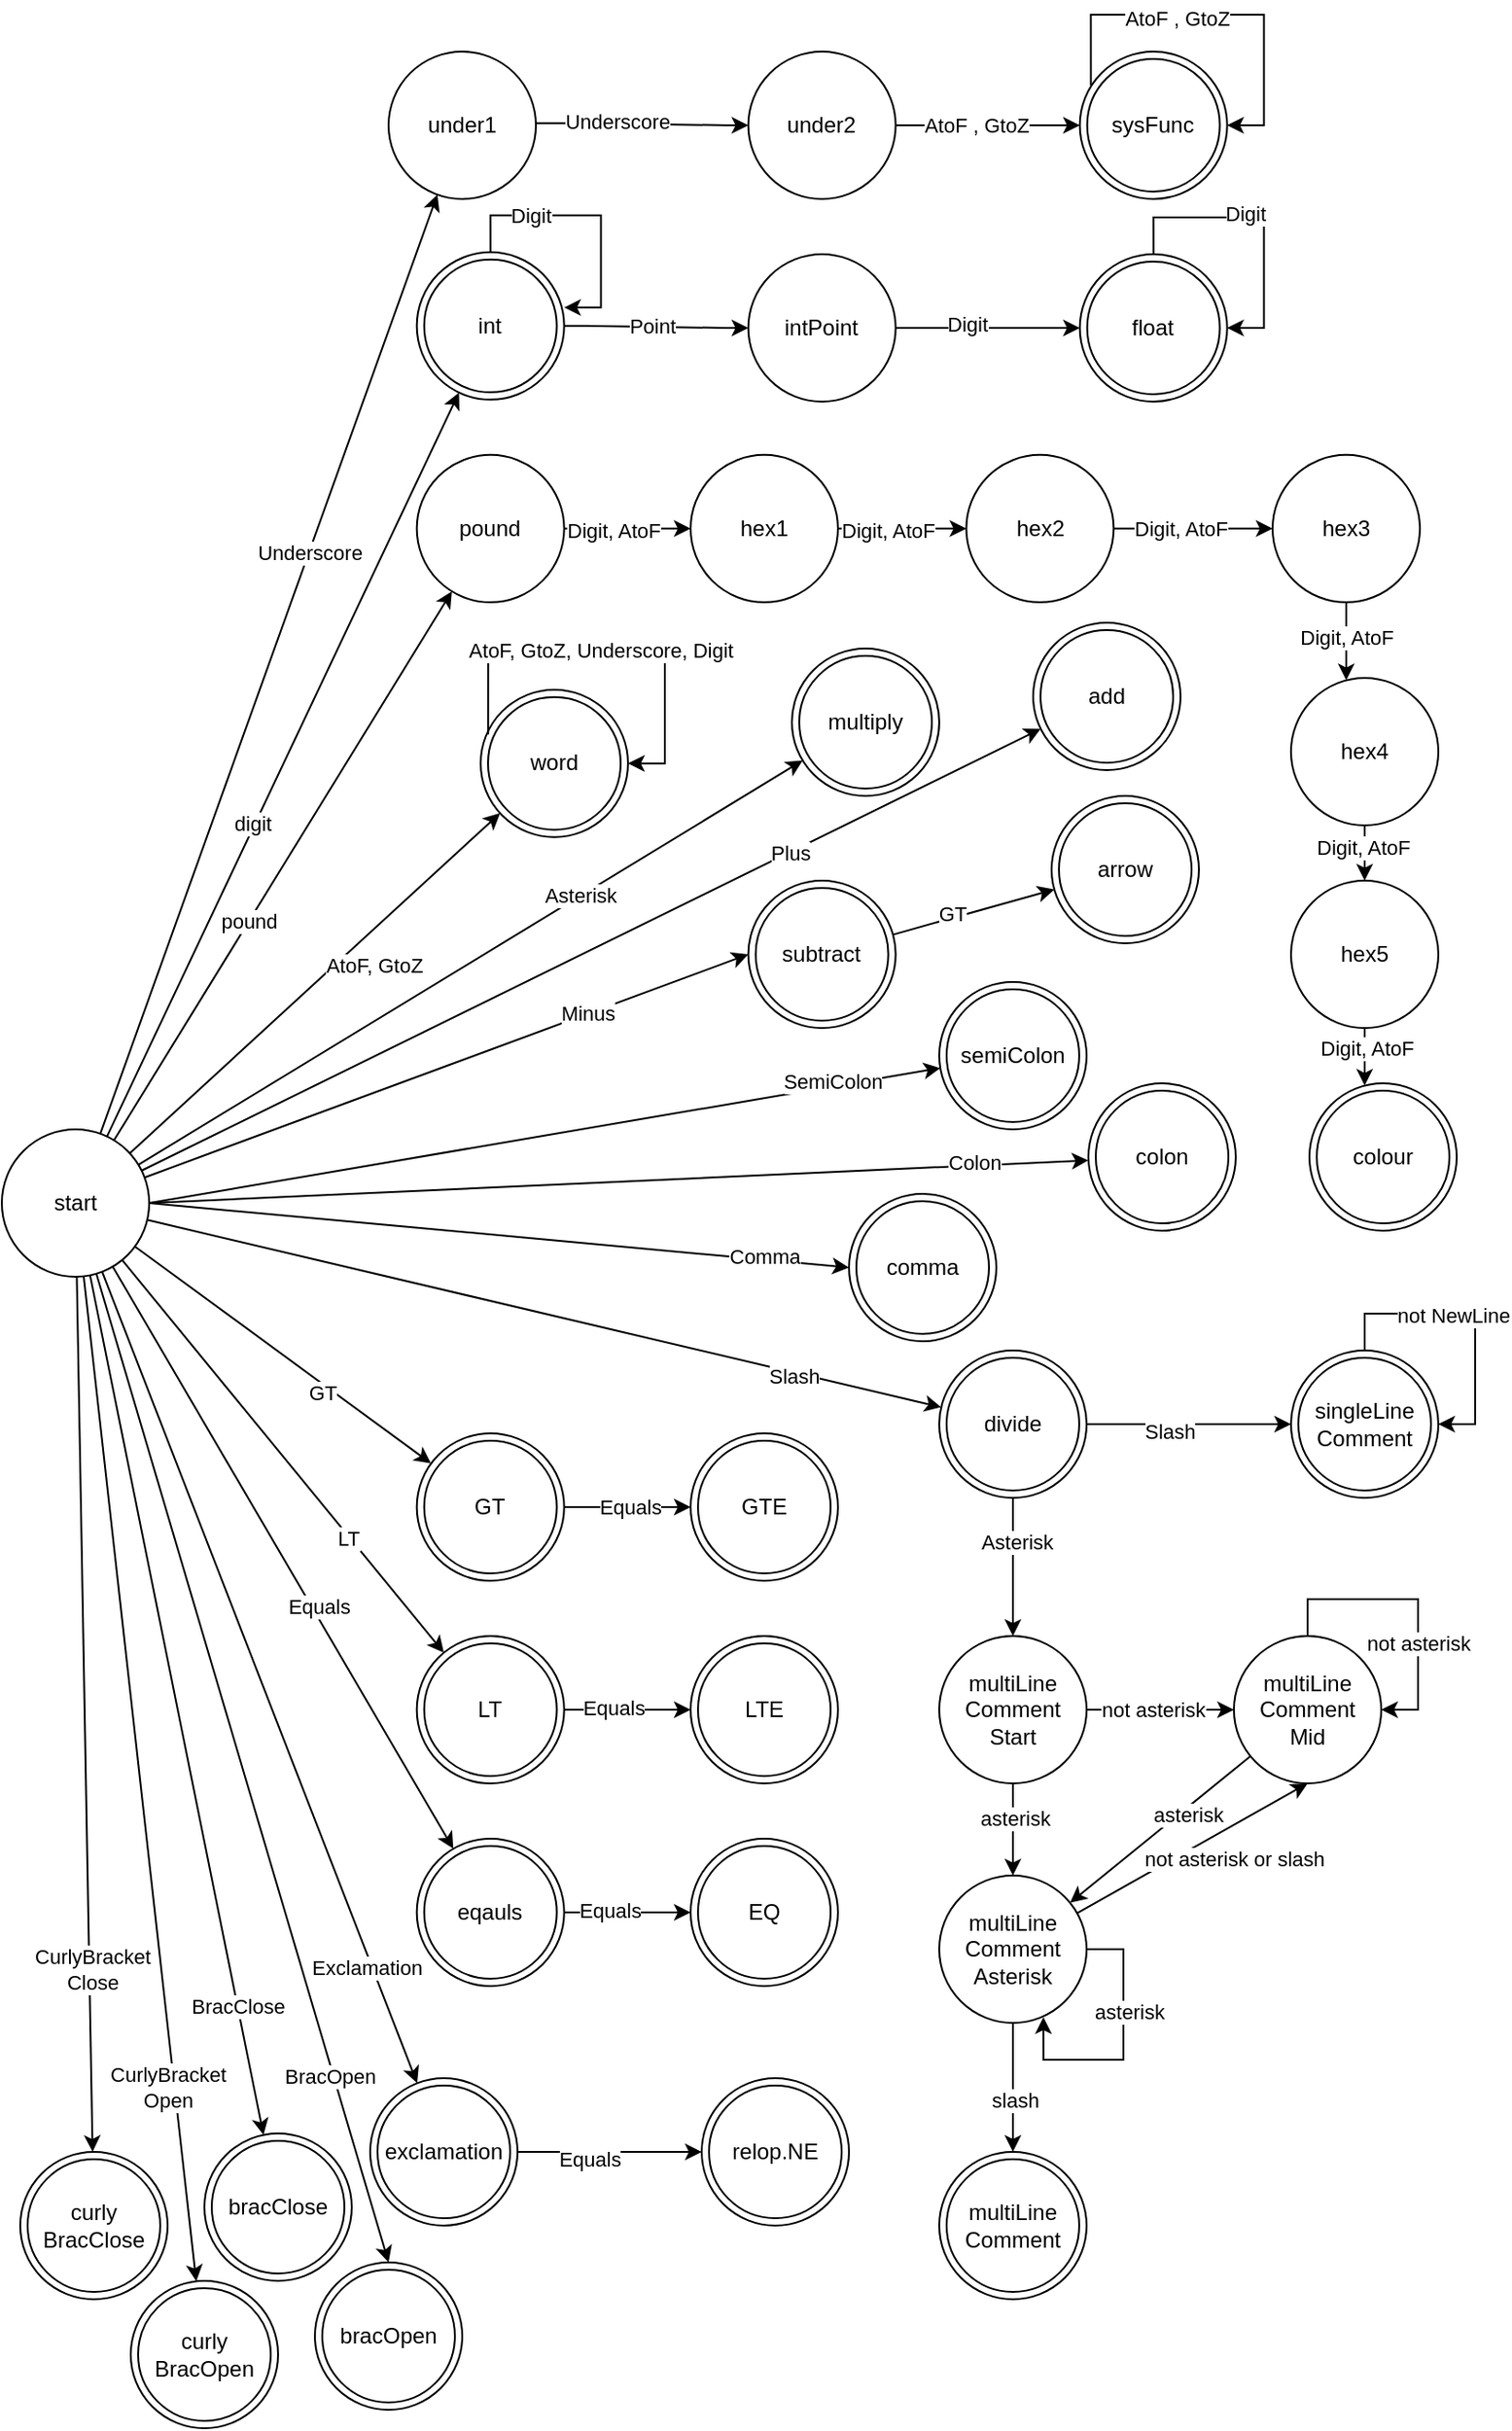 <mxfile version="20.3.0" type="device"><diagram name="Page-1" id="9dnfms68kQYcWv1hn0Jb"><mxGraphModel dx="444" dy="1372" grid="1" gridSize="10" guides="1" tooltips="1" connect="1" arrows="1" fold="1" page="1" pageScale="1" pageWidth="827" pageHeight="1169" math="0" shadow="0"><root><mxCell id="0"/><mxCell id="1" parent="0"/><mxCell id="jhRFJCUqM1kgl0zMGDGb-3" value="" style="rounded=0;orthogonalLoop=1;jettySize=auto;html=1;orthogonal=1;" parent="1" source="jhRFJCUqM1kgl0zMGDGb-1" target="jhRFJCUqM1kgl0zMGDGb-2" edge="1"><mxGeometry relative="1" as="geometry"/></mxCell><mxCell id="jhRFJCUqM1kgl0zMGDGb-5" value="Underscore" style="edgeLabel;html=1;align=center;verticalAlign=middle;resizable=0;points=[];" parent="jhRFJCUqM1kgl0zMGDGb-3" vertex="1" connectable="0"><mxGeometry x="0.239" relative="1" as="geometry"><mxPoint as="offset"/></mxGeometry></mxCell><mxCell id="jhRFJCUqM1kgl0zMGDGb-15" value="" style="rounded=0;orthogonalLoop=1;jettySize=auto;html=1;orthogonal=1;" parent="1" source="jhRFJCUqM1kgl0zMGDGb-1" target="jhRFJCUqM1kgl0zMGDGb-14" edge="1"><mxGeometry relative="1" as="geometry"/></mxCell><mxCell id="jhRFJCUqM1kgl0zMGDGb-32" value="digit" style="edgeLabel;html=1;align=center;verticalAlign=middle;resizable=0;points=[];" parent="jhRFJCUqM1kgl0zMGDGb-15" vertex="1" connectable="0"><mxGeometry x="-0.16" y="2" relative="1" as="geometry"><mxPoint as="offset"/></mxGeometry></mxCell><mxCell id="jhRFJCUqM1kgl0zMGDGb-33" style="rounded=0;orthogonalLoop=1;jettySize=auto;html=1;orthogonal=1;" parent="1" source="jhRFJCUqM1kgl0zMGDGb-1" target="jhRFJCUqM1kgl0zMGDGb-34" edge="1"><mxGeometry relative="1" as="geometry"><mxPoint x="320" y="360" as="targetPoint"/></mxGeometry></mxCell><mxCell id="jhRFJCUqM1kgl0zMGDGb-35" value="pound" style="edgeLabel;html=1;align=center;verticalAlign=middle;resizable=0;points=[];" parent="jhRFJCUqM1kgl0zMGDGb-33" vertex="1" connectable="0"><mxGeometry x="-0.203" relative="1" as="geometry"><mxPoint as="offset"/></mxGeometry></mxCell><mxCell id="jhRFJCUqM1kgl0zMGDGb-60" value="" style="rounded=0;orthogonalLoop=1;jettySize=auto;html=1;orthogonal=1;" parent="1" source="jhRFJCUqM1kgl0zMGDGb-1" target="jhRFJCUqM1kgl0zMGDGb-59" edge="1"><mxGeometry relative="1" as="geometry"/></mxCell><mxCell id="jhRFJCUqM1kgl0zMGDGb-61" value="AtoF, GtoZ" style="edgeLabel;html=1;align=center;verticalAlign=middle;resizable=0;points=[];" parent="jhRFJCUqM1kgl0zMGDGb-60" vertex="1" connectable="0"><mxGeometry x="0.304" y="-1" relative="1" as="geometry"><mxPoint y="17" as="offset"/></mxGeometry></mxCell><mxCell id="jhRFJCUqM1kgl0zMGDGb-65" value="" style="rounded=0;orthogonalLoop=1;jettySize=auto;html=1;orthogonal=1;" parent="1" source="jhRFJCUqM1kgl0zMGDGb-1" target="jhRFJCUqM1kgl0zMGDGb-64" edge="1"><mxGeometry relative="1" as="geometry"/></mxCell><mxCell id="jhRFJCUqM1kgl0zMGDGb-66" value="Asterisk" style="edgeLabel;html=1;align=center;verticalAlign=middle;resizable=0;points=[];" parent="jhRFJCUqM1kgl0zMGDGb-65" vertex="1" connectable="0"><mxGeometry x="0.331" relative="1" as="geometry"><mxPoint as="offset"/></mxGeometry></mxCell><mxCell id="jhRFJCUqM1kgl0zMGDGb-68" value="" style="rounded=0;orthogonalLoop=1;jettySize=auto;html=1;orthogonal=1;" parent="1" source="jhRFJCUqM1kgl0zMGDGb-1" target="jhRFJCUqM1kgl0zMGDGb-67" edge="1"><mxGeometry relative="1" as="geometry"/></mxCell><mxCell id="BJl75GOi1fHnVBFip9qr-5" value="Slash" style="edgeLabel;html=1;align=center;verticalAlign=middle;resizable=0;points=[];" parent="jhRFJCUqM1kgl0zMGDGb-68" vertex="1" connectable="0"><mxGeometry x="0.627" y="-2" relative="1" as="geometry"><mxPoint as="offset"/></mxGeometry></mxCell><mxCell id="jhRFJCUqM1kgl0zMGDGb-71" value="" style="rounded=0;orthogonalLoop=1;jettySize=auto;html=1;orthogonal=1;" parent="1" source="jhRFJCUqM1kgl0zMGDGb-1" target="jhRFJCUqM1kgl0zMGDGb-70" edge="1"><mxGeometry relative="1" as="geometry"/></mxCell><mxCell id="jhRFJCUqM1kgl0zMGDGb-74" value="Plus" style="edgeLabel;html=1;align=center;verticalAlign=middle;resizable=0;points=[];" parent="jhRFJCUqM1kgl0zMGDGb-71" vertex="1" connectable="0"><mxGeometry x="0.439" relative="1" as="geometry"><mxPoint as="offset"/></mxGeometry></mxCell><mxCell id="jhRFJCUqM1kgl0zMGDGb-73" value="" style="rounded=0;orthogonalLoop=1;jettySize=auto;html=1;orthogonal=1;entryX=0;entryY=0.5;entryDx=0;entryDy=0;" parent="1" source="jhRFJCUqM1kgl0zMGDGb-1" target="jhRFJCUqM1kgl0zMGDGb-72" edge="1"><mxGeometry relative="1" as="geometry"><mxPoint x="156" y="435" as="sourcePoint"/></mxGeometry></mxCell><mxCell id="jhRFJCUqM1kgl0zMGDGb-75" value="Minus" style="edgeLabel;html=1;align=center;verticalAlign=middle;resizable=0;points=[];" parent="jhRFJCUqM1kgl0zMGDGb-73" vertex="1" connectable="0"><mxGeometry x="0.467" relative="1" as="geometry"><mxPoint as="offset"/></mxGeometry></mxCell><mxCell id="jhRFJCUqM1kgl0zMGDGb-77" value="" style="rounded=0;orthogonalLoop=1;jettySize=auto;html=1;" parent="1" source="jhRFJCUqM1kgl0zMGDGb-1" target="jhRFJCUqM1kgl0zMGDGb-76" edge="1"><mxGeometry relative="1" as="geometry"/></mxCell><mxCell id="jhRFJCUqM1kgl0zMGDGb-78" value="GT" style="edgeLabel;html=1;align=center;verticalAlign=middle;resizable=0;points=[];" parent="jhRFJCUqM1kgl0zMGDGb-77" vertex="1" connectable="0"><mxGeometry x="0.298" y="-5" relative="1" as="geometry"><mxPoint y="-1" as="offset"/></mxGeometry></mxCell><mxCell id="jhRFJCUqM1kgl0zMGDGb-80" value="" style="rounded=0;orthogonalLoop=1;jettySize=auto;html=1;" parent="1" source="jhRFJCUqM1kgl0zMGDGb-1" target="jhRFJCUqM1kgl0zMGDGb-79" edge="1"><mxGeometry relative="1" as="geometry"/></mxCell><mxCell id="jhRFJCUqM1kgl0zMGDGb-81" value="LT" style="edgeLabel;html=1;align=center;verticalAlign=middle;resizable=0;points=[];" parent="jhRFJCUqM1kgl0zMGDGb-80" vertex="1" connectable="0"><mxGeometry x="0.414" y="-2" relative="1" as="geometry"><mxPoint y="-1" as="offset"/></mxGeometry></mxCell><mxCell id="jhRFJCUqM1kgl0zMGDGb-83" style="rounded=0;orthogonalLoop=1;jettySize=auto;html=1;" parent="1" source="jhRFJCUqM1kgl0zMGDGb-1" target="jhRFJCUqM1kgl0zMGDGb-82" edge="1"><mxGeometry relative="1" as="geometry"/></mxCell><mxCell id="jhRFJCUqM1kgl0zMGDGb-85" value="Equals" style="edgeLabel;html=1;align=center;verticalAlign=middle;resizable=0;points=[];" parent="jhRFJCUqM1kgl0zMGDGb-83" vertex="1" connectable="0"><mxGeometry x="0.176" y="3" relative="1" as="geometry"><mxPoint as="offset"/></mxGeometry></mxCell><mxCell id="jhRFJCUqM1kgl0zMGDGb-90" style="rounded=0;orthogonalLoop=1;jettySize=auto;html=1;" parent="1" source="jhRFJCUqM1kgl0zMGDGb-1" target="jhRFJCUqM1kgl0zMGDGb-89" edge="1"><mxGeometry relative="1" as="geometry"><mxPoint x="20" y="600" as="sourcePoint"/></mxGeometry></mxCell><mxCell id="jhRFJCUqM1kgl0zMGDGb-92" value="&lt;div&gt;Exclamation&lt;/div&gt;" style="edgeLabel;html=1;align=center;verticalAlign=middle;resizable=0;points=[];" parent="jhRFJCUqM1kgl0zMGDGb-90" vertex="1" connectable="0"><mxGeometry x="0.71" y="-3" relative="1" as="geometry"><mxPoint as="offset"/></mxGeometry></mxCell><mxCell id="ET18edDYnYJJUbgho2yR-3" style="rounded=0;orthogonalLoop=1;jettySize=auto;html=1;entryX=0.5;entryY=0;entryDx=0;entryDy=0;" parent="1" source="jhRFJCUqM1kgl0zMGDGb-1" target="ET18edDYnYJJUbgho2yR-1" edge="1"><mxGeometry relative="1" as="geometry"/></mxCell><mxCell id="ET18edDYnYJJUbgho2yR-5" value="BracOpen" style="edgeLabel;html=1;align=center;verticalAlign=middle;resizable=0;points=[];" parent="ET18edDYnYJJUbgho2yR-3" vertex="1" connectable="0"><mxGeometry x="-0.269" y="-3" relative="1" as="geometry"><mxPoint x="71" y="238" as="offset"/></mxGeometry></mxCell><mxCell id="ET18edDYnYJJUbgho2yR-6" style="rounded=0;orthogonalLoop=1;jettySize=auto;html=1;" parent="1" source="jhRFJCUqM1kgl0zMGDGb-1" target="ET18edDYnYJJUbgho2yR-2" edge="1"><mxGeometry relative="1" as="geometry"/></mxCell><mxCell id="ET18edDYnYJJUbgho2yR-7" value="BracClose" style="edgeLabel;html=1;align=center;verticalAlign=middle;resizable=0;points=[];" parent="ET18edDYnYJJUbgho2yR-6" vertex="1" connectable="0"><mxGeometry x="0.7" relative="1" as="geometry"><mxPoint as="offset"/></mxGeometry></mxCell><mxCell id="ET18edDYnYJJUbgho2yR-10" style="rounded=0;orthogonalLoop=1;jettySize=auto;html=1;" parent="1" source="jhRFJCUqM1kgl0zMGDGb-1" target="ET18edDYnYJJUbgho2yR-8" edge="1"><mxGeometry relative="1" as="geometry"/></mxCell><mxCell id="ET18edDYnYJJUbgho2yR-12" value="CurlyBracket&lt;br&gt;Open" style="edgeLabel;html=1;align=center;verticalAlign=middle;resizable=0;points=[];" parent="ET18edDYnYJJUbgho2yR-10" vertex="1" connectable="0"><mxGeometry x="0.611" y="-4" relative="1" as="geometry"><mxPoint as="offset"/></mxGeometry></mxCell><mxCell id="ET18edDYnYJJUbgho2yR-11" style="rounded=0;orthogonalLoop=1;jettySize=auto;html=1;" parent="1" source="jhRFJCUqM1kgl0zMGDGb-1" target="ET18edDYnYJJUbgho2yR-9" edge="1"><mxGeometry relative="1" as="geometry"/></mxCell><mxCell id="ET18edDYnYJJUbgho2yR-13" value="CurlyBracket&lt;br&gt;Close" style="edgeLabel;html=1;align=center;verticalAlign=middle;resizable=0;points=[];" parent="ET18edDYnYJJUbgho2yR-11" vertex="1" connectable="0"><mxGeometry x="0.583" y="1" relative="1" as="geometry"><mxPoint as="offset"/></mxGeometry></mxCell><mxCell id="WMrkLgObyzyAZOzZOvZa-2" style="rounded=0;orthogonalLoop=1;jettySize=auto;html=1;exitX=1;exitY=0.5;exitDx=0;exitDy=0;" parent="1" source="jhRFJCUqM1kgl0zMGDGb-1" target="WMrkLgObyzyAZOzZOvZa-1" edge="1"><mxGeometry relative="1" as="geometry"/></mxCell><mxCell id="WMrkLgObyzyAZOzZOvZa-3" value="SemiColon" style="edgeLabel;html=1;align=center;verticalAlign=middle;resizable=0;points=[];" parent="WMrkLgObyzyAZOzZOvZa-2" vertex="1" connectable="0"><mxGeometry x="0.729" y="3" relative="1" as="geometry"><mxPoint as="offset"/></mxGeometry></mxCell><mxCell id="WMrkLgObyzyAZOzZOvZa-5" style="rounded=0;orthogonalLoop=1;jettySize=auto;html=1;exitX=1;exitY=0.5;exitDx=0;exitDy=0;" parent="1" source="jhRFJCUqM1kgl0zMGDGb-1" target="WMrkLgObyzyAZOzZOvZa-4" edge="1"><mxGeometry relative="1" as="geometry"/></mxCell><mxCell id="WMrkLgObyzyAZOzZOvZa-6" value="Colon" style="edgeLabel;html=1;align=center;verticalAlign=middle;resizable=0;points=[];" parent="WMrkLgObyzyAZOzZOvZa-5" vertex="1" connectable="0"><mxGeometry x="0.754" y="2" relative="1" as="geometry"><mxPoint as="offset"/></mxGeometry></mxCell><mxCell id="WMrkLgObyzyAZOzZOvZa-8" style="rounded=0;orthogonalLoop=1;jettySize=auto;html=1;exitX=1;exitY=0.5;exitDx=0;exitDy=0;entryX=0;entryY=0.5;entryDx=0;entryDy=0;" parent="1" source="jhRFJCUqM1kgl0zMGDGb-1" target="WMrkLgObyzyAZOzZOvZa-7" edge="1"><mxGeometry relative="1" as="geometry"/></mxCell><mxCell id="WMrkLgObyzyAZOzZOvZa-9" value="Comma" style="edgeLabel;html=1;align=center;verticalAlign=middle;resizable=0;points=[];" parent="WMrkLgObyzyAZOzZOvZa-8" vertex="1" connectable="0"><mxGeometry x="0.753" y="2" relative="1" as="geometry"><mxPoint as="offset"/></mxGeometry></mxCell><mxCell id="jhRFJCUqM1kgl0zMGDGb-1" value="start" style="ellipse;whiteSpace=wrap;html=1;aspect=fixed;" parent="1" vertex="1"><mxGeometry y="385" width="80" height="80" as="geometry"/></mxCell><mxCell id="jhRFJCUqM1kgl0zMGDGb-7" value="" style="edgeStyle=orthogonalEdgeStyle;rounded=0;orthogonalLoop=1;jettySize=auto;html=1;noEdgeStyle=1;orthogonal=1;" parent="1" source="jhRFJCUqM1kgl0zMGDGb-2" target="jhRFJCUqM1kgl0zMGDGb-6" edge="1"><mxGeometry relative="1" as="geometry"><Array as="points"><mxPoint x="317.33" y="-161.08"/><mxPoint x="393.33" y="-160.006"/></Array></mxGeometry></mxCell><mxCell id="jhRFJCUqM1kgl0zMGDGb-8" value="Underscore" style="edgeLabel;html=1;align=center;verticalAlign=middle;resizable=0;points=[];" parent="jhRFJCUqM1kgl0zMGDGb-7" vertex="1" connectable="0"><mxGeometry x="-0.244" y="1" relative="1" as="geometry"><mxPoint as="offset"/></mxGeometry></mxCell><mxCell id="jhRFJCUqM1kgl0zMGDGb-2" value="under1" style="ellipse;whiteSpace=wrap;html=1;aspect=fixed;" parent="1" vertex="1"><mxGeometry x="210" y="-200.01" width="80" height="80" as="geometry"/></mxCell><mxCell id="jhRFJCUqM1kgl0zMGDGb-10" value="" style="rounded=0;orthogonalLoop=1;jettySize=auto;html=1;noEdgeStyle=1;orthogonal=1;" parent="1" source="jhRFJCUqM1kgl0zMGDGb-6" target="jhRFJCUqM1kgl0zMGDGb-9" edge="1"><mxGeometry relative="1" as="geometry"><Array as="points"><mxPoint x="497.33" y="-160.006"/><mxPoint x="573.33" y="-160.006"/></Array></mxGeometry></mxCell><mxCell id="jhRFJCUqM1kgl0zMGDGb-11" value="AtoF , GtoZ" style="edgeLabel;html=1;align=center;verticalAlign=middle;resizable=0;points=[];" parent="jhRFJCUqM1kgl0zMGDGb-10" vertex="1" connectable="0"><mxGeometry x="-0.14" relative="1" as="geometry"><mxPoint as="offset"/></mxGeometry></mxCell><mxCell id="jhRFJCUqM1kgl0zMGDGb-6" value="under2" style="ellipse;whiteSpace=wrap;html=1;aspect=fixed;" parent="1" vertex="1"><mxGeometry x="405.33" y="-200.006" width="80" height="80" as="geometry"/></mxCell><mxCell id="jhRFJCUqM1kgl0zMGDGb-9" value="sysFunc" style="ellipse;whiteSpace=wrap;html=1;aspect=fixed;shape=doubleEllipse;" parent="1" vertex="1"><mxGeometry x="585.33" y="-200.006" width="80" height="80" as="geometry"/></mxCell><mxCell id="jhRFJCUqM1kgl0zMGDGb-12" style="edgeStyle=orthogonalEdgeStyle;rounded=0;orthogonalLoop=1;jettySize=auto;html=1;exitX=0.075;exitY=0.23;exitDx=0;exitDy=0;entryX=1;entryY=0.5;entryDx=0;entryDy=0;exitPerimeter=0;" parent="1" source="jhRFJCUqM1kgl0zMGDGb-9" target="jhRFJCUqM1kgl0zMGDGb-9" edge="1"><mxGeometry relative="1" as="geometry"/></mxCell><mxCell id="jhRFJCUqM1kgl0zMGDGb-31" value="AtoF , GtoZ" style="edgeLabel;html=1;align=center;verticalAlign=middle;resizable=0;points=[];" parent="jhRFJCUqM1kgl0zMGDGb-12" vertex="1" connectable="0"><mxGeometry x="0.056" y="-2" relative="1" as="geometry"><mxPoint x="-27" as="offset"/></mxGeometry></mxCell><mxCell id="jhRFJCUqM1kgl0zMGDGb-20" value="" style="edgeStyle=orthogonalEdgeStyle;rounded=0;orthogonalLoop=1;jettySize=auto;html=1;noEdgeStyle=1;orthogonal=1;" parent="1" source="jhRFJCUqM1kgl0zMGDGb-14" target="jhRFJCUqM1kgl0zMGDGb-19" edge="1"><mxGeometry relative="1" as="geometry"><Array as="points"><mxPoint x="317.33" y="-51.08"/><mxPoint x="393.33" y="-50.006"/></Array></mxGeometry></mxCell><mxCell id="jhRFJCUqM1kgl0zMGDGb-21" value="Point" style="edgeLabel;html=1;align=center;verticalAlign=middle;resizable=0;points=[];" parent="jhRFJCUqM1kgl0zMGDGb-20" vertex="1" connectable="0"><mxGeometry x="-0.325" y="-2" relative="1" as="geometry"><mxPoint x="13" y="-2" as="offset"/></mxGeometry></mxCell><mxCell id="jhRFJCUqM1kgl0zMGDGb-14" value="int" style="ellipse;whiteSpace=wrap;html=1;aspect=fixed;shape=doubleEllipse;" parent="1" vertex="1"><mxGeometry x="225.33" y="-91.08" width="80" height="80" as="geometry"/></mxCell><mxCell id="jhRFJCUqM1kgl0zMGDGb-17" style="edgeStyle=orthogonalEdgeStyle;rounded=0;orthogonalLoop=1;jettySize=auto;html=1;entryX=1;entryY=0.375;entryDx=0;entryDy=0;entryPerimeter=0;" parent="1" source="jhRFJCUqM1kgl0zMGDGb-14" target="jhRFJCUqM1kgl0zMGDGb-14" edge="1"><mxGeometry relative="1" as="geometry"/></mxCell><mxCell id="jhRFJCUqM1kgl0zMGDGb-18" value="Digit" style="edgeLabel;html=1;align=center;verticalAlign=middle;resizable=0;points=[];" parent="jhRFJCUqM1kgl0zMGDGb-17" vertex="1" connectable="0"><mxGeometry x="-0.448" relative="1" as="geometry"><mxPoint as="offset"/></mxGeometry></mxCell><mxCell id="jhRFJCUqM1kgl0zMGDGb-25" value="" style="edgeStyle=orthogonalEdgeStyle;rounded=0;orthogonalLoop=1;jettySize=auto;html=1;noEdgeStyle=1;orthogonal=1;" parent="1" source="jhRFJCUqM1kgl0zMGDGb-19" target="jhRFJCUqM1kgl0zMGDGb-24" edge="1"><mxGeometry relative="1" as="geometry"><Array as="points"><mxPoint x="497.33" y="-50.006"/><mxPoint x="573.33" y="-50.006"/></Array></mxGeometry></mxCell><mxCell id="jhRFJCUqM1kgl0zMGDGb-28" value="Digit" style="edgeLabel;html=1;align=center;verticalAlign=middle;resizable=0;points=[];" parent="jhRFJCUqM1kgl0zMGDGb-25" vertex="1" connectable="0"><mxGeometry x="-0.231" y="2" relative="1" as="geometry"><mxPoint as="offset"/></mxGeometry></mxCell><mxCell id="jhRFJCUqM1kgl0zMGDGb-19" value="intPoint" style="ellipse;whiteSpace=wrap;html=1;aspect=fixed;shape=ellipse;" parent="1" vertex="1"><mxGeometry x="405.33" y="-90.006" width="80" height="80" as="geometry"/></mxCell><mxCell id="jhRFJCUqM1kgl0zMGDGb-24" value="float" style="ellipse;whiteSpace=wrap;html=1;aspect=fixed;shape=doubleEllipse;" parent="1" vertex="1"><mxGeometry x="585.33" y="-90.006" width="80" height="80" as="geometry"/></mxCell><mxCell id="jhRFJCUqM1kgl0zMGDGb-29" style="edgeStyle=orthogonalEdgeStyle;rounded=0;orthogonalLoop=1;jettySize=auto;html=1;exitX=0.5;exitY=0;exitDx=0;exitDy=0;entryX=1;entryY=0.5;entryDx=0;entryDy=0;" parent="1" source="jhRFJCUqM1kgl0zMGDGb-24" target="jhRFJCUqM1kgl0zMGDGb-24" edge="1"><mxGeometry relative="1" as="geometry"/></mxCell><mxCell id="jhRFJCUqM1kgl0zMGDGb-30" value="Digit" style="edgeLabel;html=1;align=center;verticalAlign=middle;resizable=0;points=[];" parent="jhRFJCUqM1kgl0zMGDGb-29" vertex="1" connectable="0"><mxGeometry x="-0.139" y="2" relative="1" as="geometry"><mxPoint as="offset"/></mxGeometry></mxCell><mxCell id="jhRFJCUqM1kgl0zMGDGb-38" value="" style="rounded=0;orthogonalLoop=1;jettySize=auto;html=1;orthogonal=1;" parent="1" source="jhRFJCUqM1kgl0zMGDGb-34" target="jhRFJCUqM1kgl0zMGDGb-37" edge="1"><mxGeometry relative="1" as="geometry"/></mxCell><mxCell id="jhRFJCUqM1kgl0zMGDGb-39" value="Digit, AtoF" style="edgeLabel;html=1;align=center;verticalAlign=middle;resizable=0;points=[];" parent="jhRFJCUqM1kgl0zMGDGb-38" vertex="1" connectable="0"><mxGeometry x="-0.237" y="-1" relative="1" as="geometry"><mxPoint as="offset"/></mxGeometry></mxCell><mxCell id="jhRFJCUqM1kgl0zMGDGb-34" value="pound" style="ellipse;whiteSpace=wrap;html=1;aspect=fixed;" parent="1" vertex="1"><mxGeometry x="225.33" y="18.92" width="80" height="80" as="geometry"/></mxCell><mxCell id="jhRFJCUqM1kgl0zMGDGb-37" value="hex1" style="ellipse;whiteSpace=wrap;html=1;aspect=fixed;" parent="1" vertex="1"><mxGeometry x="374" y="18.922" width="80" height="80" as="geometry"/></mxCell><mxCell id="jhRFJCUqM1kgl0zMGDGb-42" value="" style="rounded=0;orthogonalLoop=1;jettySize=auto;html=1;orthogonal=1;" parent="1" source="jhRFJCUqM1kgl0zMGDGb-37" target="jhRFJCUqM1kgl0zMGDGb-44" edge="1"><mxGeometry relative="1" as="geometry"><mxPoint x="635.33" y="168.92" as="sourcePoint"/></mxGeometry></mxCell><mxCell id="jhRFJCUqM1kgl0zMGDGb-43" value="Digit, AtoF" style="edgeLabel;html=1;align=center;verticalAlign=middle;resizable=0;points=[];" parent="jhRFJCUqM1kgl0zMGDGb-42" vertex="1" connectable="0"><mxGeometry x="-0.237" y="-1" relative="1" as="geometry"><mxPoint as="offset"/></mxGeometry></mxCell><mxCell id="jhRFJCUqM1kgl0zMGDGb-46" value="" style="rounded=0;orthogonalLoop=1;jettySize=auto;html=1;orthogonal=1;" parent="1" source="jhRFJCUqM1kgl0zMGDGb-44" target="jhRFJCUqM1kgl0zMGDGb-45" edge="1"><mxGeometry relative="1" as="geometry"/></mxCell><mxCell id="jhRFJCUqM1kgl0zMGDGb-54" value="Digit, AtoF" style="edgeLabel;html=1;align=center;verticalAlign=middle;resizable=0;points=[];" parent="jhRFJCUqM1kgl0zMGDGb-46" vertex="1" connectable="0"><mxGeometry x="-0.149" relative="1" as="geometry"><mxPoint as="offset"/></mxGeometry></mxCell><mxCell id="jhRFJCUqM1kgl0zMGDGb-44" value="hex2" style="ellipse;whiteSpace=wrap;html=1;aspect=fixed;" parent="1" vertex="1"><mxGeometry x="523.7" y="18.919" width="80" height="80" as="geometry"/></mxCell><mxCell id="jhRFJCUqM1kgl0zMGDGb-48" value="" style="rounded=0;orthogonalLoop=1;jettySize=auto;html=1;orthogonal=1;" parent="1" source="jhRFJCUqM1kgl0zMGDGb-45" target="jhRFJCUqM1kgl0zMGDGb-47" edge="1"><mxGeometry relative="1" as="geometry"/></mxCell><mxCell id="jhRFJCUqM1kgl0zMGDGb-55" value="Digit, AtoF" style="edgeLabel;html=1;align=center;verticalAlign=middle;resizable=0;points=[];" parent="jhRFJCUqM1kgl0zMGDGb-48" vertex="1" connectable="0"><mxGeometry x="-0.129" relative="1" as="geometry"><mxPoint as="offset"/></mxGeometry></mxCell><mxCell id="jhRFJCUqM1kgl0zMGDGb-45" value="hex3" style="ellipse;whiteSpace=wrap;html=1;aspect=fixed;" parent="1" vertex="1"><mxGeometry x="690" y="18.925" width="80" height="80" as="geometry"/></mxCell><mxCell id="jhRFJCUqM1kgl0zMGDGb-50" value="" style="rounded=0;orthogonalLoop=1;jettySize=auto;html=1;orthogonal=1;" parent="1" source="jhRFJCUqM1kgl0zMGDGb-47" target="jhRFJCUqM1kgl0zMGDGb-49" edge="1"><mxGeometry relative="1" as="geometry"/></mxCell><mxCell id="jhRFJCUqM1kgl0zMGDGb-56" value="Digit, AtoF" style="edgeLabel;html=1;align=center;verticalAlign=middle;resizable=0;points=[];" parent="jhRFJCUqM1kgl0zMGDGb-50" vertex="1" connectable="0"><mxGeometry x="-0.232" y="-1" relative="1" as="geometry"><mxPoint as="offset"/></mxGeometry></mxCell><mxCell id="jhRFJCUqM1kgl0zMGDGb-47" value="hex4" style="ellipse;whiteSpace=wrap;html=1;aspect=fixed;" parent="1" vertex="1"><mxGeometry x="700" y="140.004" width="80" height="80" as="geometry"/></mxCell><mxCell id="jhRFJCUqM1kgl0zMGDGb-52" value="" style="rounded=0;orthogonalLoop=1;jettySize=auto;html=1;orthogonal=1;" parent="1" source="jhRFJCUqM1kgl0zMGDGb-49" target="jhRFJCUqM1kgl0zMGDGb-51" edge="1"><mxGeometry relative="1" as="geometry"/></mxCell><mxCell id="jhRFJCUqM1kgl0zMGDGb-57" value="Digit, AtoF" style="edgeLabel;html=1;align=center;verticalAlign=middle;resizable=0;points=[];" parent="jhRFJCUqM1kgl0zMGDGb-52" vertex="1" connectable="0"><mxGeometry x="-0.282" y="1" relative="1" as="geometry"><mxPoint as="offset"/></mxGeometry></mxCell><mxCell id="jhRFJCUqM1kgl0zMGDGb-49" value="hex5" style="ellipse;whiteSpace=wrap;html=1;aspect=fixed;" parent="1" vertex="1"><mxGeometry x="700" y="249.996" width="80" height="80" as="geometry"/></mxCell><mxCell id="jhRFJCUqM1kgl0zMGDGb-51" value="colour" style="ellipse;whiteSpace=wrap;html=1;aspect=fixed;shape=doubleEllipse;" parent="1" vertex="1"><mxGeometry x="710.0" y="359.998" width="80" height="80" as="geometry"/></mxCell><mxCell id="jhRFJCUqM1kgl0zMGDGb-59" value="word" style="ellipse;whiteSpace=wrap;html=1;aspect=fixed;shape=doubleEllipse;" parent="1" vertex="1"><mxGeometry x="260" y="146.35" width="80" height="80" as="geometry"/></mxCell><mxCell id="jhRFJCUqM1kgl0zMGDGb-62" style="edgeStyle=orthogonalEdgeStyle;rounded=0;orthogonalLoop=1;jettySize=auto;html=1;exitX=0.051;exitY=0.304;exitDx=0;exitDy=0;entryX=1;entryY=0.5;entryDx=0;entryDy=0;exitPerimeter=0;" parent="1" source="jhRFJCUqM1kgl0zMGDGb-59" target="jhRFJCUqM1kgl0zMGDGb-59" edge="1"><mxGeometry relative="1" as="geometry"/></mxCell><mxCell id="jhRFJCUqM1kgl0zMGDGb-63" value="AtoF, GtoZ, Underscore, Digit" style="edgeLabel;html=1;align=center;verticalAlign=middle;resizable=0;points=[];" parent="jhRFJCUqM1kgl0zMGDGb-62" vertex="1" connectable="0"><mxGeometry x="0.165" y="2" relative="1" as="geometry"><mxPoint x="-23" as="offset"/></mxGeometry></mxCell><mxCell id="jhRFJCUqM1kgl0zMGDGb-64" value="multiply" style="ellipse;whiteSpace=wrap;html=1;aspect=fixed;shape=doubleEllipse;" parent="1" vertex="1"><mxGeometry x="429.0" y="124" width="80" height="80" as="geometry"/></mxCell><mxCell id="BJl75GOi1fHnVBFip9qr-4" value="" style="edgeStyle=none;rounded=0;orthogonalLoop=1;jettySize=auto;html=1;" parent="1" source="jhRFJCUqM1kgl0zMGDGb-67" target="BJl75GOi1fHnVBFip9qr-3" edge="1"><mxGeometry relative="1" as="geometry"/></mxCell><mxCell id="BJl75GOi1fHnVBFip9qr-6" value="Slash" style="edgeLabel;html=1;align=center;verticalAlign=middle;resizable=0;points=[];" parent="BJl75GOi1fHnVBFip9qr-4" vertex="1" connectable="0"><mxGeometry x="-0.198" y="-4" relative="1" as="geometry"><mxPoint as="offset"/></mxGeometry></mxCell><mxCell id="BJl75GOi1fHnVBFip9qr-14" value="" style="edgeStyle=none;rounded=0;orthogonalLoop=1;jettySize=auto;html=1;" parent="1" source="jhRFJCUqM1kgl0zMGDGb-67" target="BJl75GOi1fHnVBFip9qr-13" edge="1"><mxGeometry relative="1" as="geometry"/></mxCell><mxCell id="BJl75GOi1fHnVBFip9qr-15" value="Asterisk" style="edgeLabel;html=1;align=center;verticalAlign=middle;resizable=0;points=[];" parent="BJl75GOi1fHnVBFip9qr-14" vertex="1" connectable="0"><mxGeometry x="-0.37" y="2" relative="1" as="geometry"><mxPoint as="offset"/></mxGeometry></mxCell><mxCell id="jhRFJCUqM1kgl0zMGDGb-67" value="divide" style="ellipse;whiteSpace=wrap;html=1;aspect=fixed;shape=doubleEllipse;" parent="1" vertex="1"><mxGeometry x="509" y="505" width="80" height="80" as="geometry"/></mxCell><mxCell id="jhRFJCUqM1kgl0zMGDGb-70" value="add" style="ellipse;whiteSpace=wrap;html=1;aspect=fixed;shape=doubleEllipse;" parent="1" vertex="1"><mxGeometry x="560.0" y="110" width="80" height="80" as="geometry"/></mxCell><mxCell id="I2WJ2VgvL10ye4JffQMN-2" value="" style="rounded=0;orthogonalLoop=1;jettySize=auto;html=1;" parent="1" source="jhRFJCUqM1kgl0zMGDGb-72" target="I2WJ2VgvL10ye4JffQMN-1" edge="1"><mxGeometry relative="1" as="geometry"/></mxCell><mxCell id="I2WJ2VgvL10ye4JffQMN-4" value="GT" style="edgeLabel;html=1;align=center;verticalAlign=middle;resizable=0;points=[];" parent="I2WJ2VgvL10ye4JffQMN-2" vertex="1" connectable="0"><mxGeometry x="-0.266" y="3" relative="1" as="geometry"><mxPoint as="offset"/></mxGeometry></mxCell><mxCell id="jhRFJCUqM1kgl0zMGDGb-72" value="subtract" style="ellipse;whiteSpace=wrap;html=1;aspect=fixed;shape=doubleEllipse;" parent="1" vertex="1"><mxGeometry x="405.33" y="250" width="80" height="80" as="geometry"/></mxCell><mxCell id="jhRFJCUqM1kgl0zMGDGb-99" value="" style="edgeStyle=orthogonalEdgeStyle;rounded=0;orthogonalLoop=1;jettySize=auto;html=1;" parent="1" source="jhRFJCUqM1kgl0zMGDGb-76" target="jhRFJCUqM1kgl0zMGDGb-98" edge="1"><mxGeometry relative="1" as="geometry"/></mxCell><mxCell id="jhRFJCUqM1kgl0zMGDGb-100" value="Equals" style="edgeLabel;html=1;align=center;verticalAlign=middle;resizable=0;points=[];" parent="jhRFJCUqM1kgl0zMGDGb-99" vertex="1" connectable="0"><mxGeometry x="0.279" y="2" relative="1" as="geometry"><mxPoint x="-9" y="2" as="offset"/></mxGeometry></mxCell><mxCell id="jhRFJCUqM1kgl0zMGDGb-76" value="GT" style="ellipse;whiteSpace=wrap;html=1;aspect=fixed;shape=doubleEllipse;" parent="1" vertex="1"><mxGeometry x="225.33" y="550" width="80" height="80" as="geometry"/></mxCell><mxCell id="jhRFJCUqM1kgl0zMGDGb-96" value="" style="edgeStyle=orthogonalEdgeStyle;rounded=0;orthogonalLoop=1;jettySize=auto;html=1;" parent="1" source="jhRFJCUqM1kgl0zMGDGb-79" target="jhRFJCUqM1kgl0zMGDGb-95" edge="1"><mxGeometry relative="1" as="geometry"/></mxCell><mxCell id="jhRFJCUqM1kgl0zMGDGb-102" value="Equals" style="edgeLabel;html=1;align=center;verticalAlign=middle;resizable=0;points=[];" parent="jhRFJCUqM1kgl0zMGDGb-96" vertex="1" connectable="0"><mxGeometry x="-0.221" y="1" relative="1" as="geometry"><mxPoint as="offset"/></mxGeometry></mxCell><mxCell id="jhRFJCUqM1kgl0zMGDGb-79" value="LT" style="ellipse;whiteSpace=wrap;html=1;aspect=fixed;shape=doubleEllipse;" parent="1" vertex="1"><mxGeometry x="225.33" y="660" width="80" height="80" as="geometry"/></mxCell><mxCell id="jhRFJCUqM1kgl0zMGDGb-87" value="" style="edgeStyle=orthogonalEdgeStyle;rounded=0;orthogonalLoop=1;jettySize=auto;html=1;" parent="1" source="jhRFJCUqM1kgl0zMGDGb-82" target="jhRFJCUqM1kgl0zMGDGb-86" edge="1"><mxGeometry relative="1" as="geometry"/></mxCell><mxCell id="jhRFJCUqM1kgl0zMGDGb-88" value="Equals" style="edgeLabel;html=1;align=center;verticalAlign=middle;resizable=0;points=[];" parent="jhRFJCUqM1kgl0zMGDGb-87" vertex="1" connectable="0"><mxGeometry x="-0.29" y="1" relative="1" as="geometry"><mxPoint as="offset"/></mxGeometry></mxCell><mxCell id="jhRFJCUqM1kgl0zMGDGb-82" value="eqauls" style="ellipse;whiteSpace=wrap;html=1;aspect=fixed;shape=doubleEllipse;" parent="1" vertex="1"><mxGeometry x="225.33" y="770" width="80" height="80" as="geometry"/></mxCell><mxCell id="jhRFJCUqM1kgl0zMGDGb-86" value="EQ" style="ellipse;whiteSpace=wrap;html=1;aspect=fixed;shape=doubleEllipse;" parent="1" vertex="1"><mxGeometry x="374" y="770" width="80" height="80" as="geometry"/></mxCell><mxCell id="jhRFJCUqM1kgl0zMGDGb-94" value="" style="edgeStyle=orthogonalEdgeStyle;rounded=0;orthogonalLoop=1;jettySize=auto;html=1;" parent="1" source="jhRFJCUqM1kgl0zMGDGb-89" target="jhRFJCUqM1kgl0zMGDGb-93" edge="1"><mxGeometry relative="1" as="geometry"/></mxCell><mxCell id="jhRFJCUqM1kgl0zMGDGb-97" value="Equals" style="edgeLabel;html=1;align=center;verticalAlign=middle;resizable=0;points=[];" parent="jhRFJCUqM1kgl0zMGDGb-94" vertex="1" connectable="0"><mxGeometry x="-0.224" y="-4" relative="1" as="geometry"><mxPoint as="offset"/></mxGeometry></mxCell><mxCell id="jhRFJCUqM1kgl0zMGDGb-89" value="exclamation" style="ellipse;whiteSpace=wrap;html=1;aspect=fixed;shape=doubleEllipse;" parent="1" vertex="1"><mxGeometry x="200.0" y="900" width="80" height="80" as="geometry"/></mxCell><mxCell id="jhRFJCUqM1kgl0zMGDGb-93" value="relop.NE" style="ellipse;whiteSpace=wrap;html=1;aspect=fixed;shape=doubleEllipse;" parent="1" vertex="1"><mxGeometry x="380" y="900" width="80" height="80" as="geometry"/></mxCell><mxCell id="jhRFJCUqM1kgl0zMGDGb-95" value="LTE" style="ellipse;whiteSpace=wrap;html=1;aspect=fixed;shape=doubleEllipse;" parent="1" vertex="1"><mxGeometry x="374" y="660" width="80" height="80" as="geometry"/></mxCell><mxCell id="jhRFJCUqM1kgl0zMGDGb-98" value="GTE" style="ellipse;whiteSpace=wrap;html=1;aspect=fixed;shape=doubleEllipse;" parent="1" vertex="1"><mxGeometry x="374" y="550" width="80" height="80" as="geometry"/></mxCell><mxCell id="ET18edDYnYJJUbgho2yR-1" value="bracOpen" style="ellipse;shape=doubleEllipse;whiteSpace=wrap;html=1;aspect=fixed;" parent="1" vertex="1"><mxGeometry x="170" y="1000" width="80" height="80" as="geometry"/></mxCell><mxCell id="ET18edDYnYJJUbgho2yR-2" value="bracClose" style="ellipse;shape=doubleEllipse;whiteSpace=wrap;html=1;aspect=fixed;" parent="1" vertex="1"><mxGeometry x="110" y="930" width="80" height="80" as="geometry"/></mxCell><mxCell id="ET18edDYnYJJUbgho2yR-8" value="curly&lt;br&gt;BracOpen" style="ellipse;shape=doubleEllipse;whiteSpace=wrap;html=1;aspect=fixed;" parent="1" vertex="1"><mxGeometry x="70" y="1010" width="80" height="80" as="geometry"/></mxCell><mxCell id="ET18edDYnYJJUbgho2yR-9" value="curly&lt;br&gt;BracClose" style="ellipse;shape=doubleEllipse;whiteSpace=wrap;html=1;aspect=fixed;" parent="1" vertex="1"><mxGeometry x="10" y="940" width="80" height="80" as="geometry"/></mxCell><mxCell id="WMrkLgObyzyAZOzZOvZa-1" value="semiColon" style="ellipse;whiteSpace=wrap;html=1;aspect=fixed;shape=doubleEllipse;" parent="1" vertex="1"><mxGeometry x="509" y="305" width="80" height="80" as="geometry"/></mxCell><mxCell id="WMrkLgObyzyAZOzZOvZa-4" value="colon" style="ellipse;whiteSpace=wrap;html=1;aspect=fixed;shape=doubleEllipse;" parent="1" vertex="1"><mxGeometry x="590" y="360" width="80" height="80" as="geometry"/></mxCell><mxCell id="WMrkLgObyzyAZOzZOvZa-7" value="comma" style="ellipse;whiteSpace=wrap;html=1;aspect=fixed;shape=doubleEllipse;" parent="1" vertex="1"><mxGeometry x="460.0" y="420" width="80" height="80" as="geometry"/></mxCell><mxCell id="I2WJ2VgvL10ye4JffQMN-1" value="arrow" style="ellipse;whiteSpace=wrap;html=1;aspect=fixed;shape=doubleEllipse;" parent="1" vertex="1"><mxGeometry x="570" y="204" width="80" height="80" as="geometry"/></mxCell><mxCell id="BJl75GOi1fHnVBFip9qr-3" value="singleLine&lt;br&gt;Comment" style="ellipse;whiteSpace=wrap;html=1;aspect=fixed;shape=doubleEllipse;" parent="1" vertex="1"><mxGeometry x="700" y="505" width="80" height="80" as="geometry"/></mxCell><mxCell id="BJl75GOi1fHnVBFip9qr-7" style="edgeStyle=orthogonalEdgeStyle;rounded=0;orthogonalLoop=1;jettySize=auto;html=1;exitX=0.5;exitY=0;exitDx=0;exitDy=0;entryX=1;entryY=0.5;entryDx=0;entryDy=0;" parent="1" source="BJl75GOi1fHnVBFip9qr-3" target="BJl75GOi1fHnVBFip9qr-3" edge="1"><mxGeometry relative="1" as="geometry"/></mxCell><mxCell id="BJl75GOi1fHnVBFip9qr-9" value="not NewLine" style="edgeLabel;html=1;align=center;verticalAlign=middle;resizable=0;points=[];" parent="BJl75GOi1fHnVBFip9qr-7" vertex="1" connectable="0"><mxGeometry x="-0.147" y="-1" relative="1" as="geometry"><mxPoint as="offset"/></mxGeometry></mxCell><mxCell id="BJl75GOi1fHnVBFip9qr-17" value="" style="edgeStyle=none;rounded=0;orthogonalLoop=1;jettySize=auto;html=1;" parent="1" source="BJl75GOi1fHnVBFip9qr-13" target="BJl75GOi1fHnVBFip9qr-16" edge="1"><mxGeometry relative="1" as="geometry"/></mxCell><mxCell id="BJl75GOi1fHnVBFip9qr-18" value="not asterisk" style="edgeLabel;html=1;align=center;verticalAlign=middle;resizable=0;points=[];" parent="BJl75GOi1fHnVBFip9qr-17" vertex="1" connectable="0"><mxGeometry x="-0.35" y="-2" relative="1" as="geometry"><mxPoint x="10" y="-2" as="offset"/></mxGeometry></mxCell><mxCell id="BJl75GOi1fHnVBFip9qr-20" value="" style="edgeStyle=none;rounded=0;orthogonalLoop=1;jettySize=auto;html=1;" parent="1" source="BJl75GOi1fHnVBFip9qr-13" target="BJl75GOi1fHnVBFip9qr-19" edge="1"><mxGeometry relative="1" as="geometry"/></mxCell><mxCell id="BJl75GOi1fHnVBFip9qr-21" value="asterisk" style="edgeLabel;html=1;align=center;verticalAlign=middle;resizable=0;points=[];" parent="BJl75GOi1fHnVBFip9qr-20" vertex="1" connectable="0"><mxGeometry x="-0.237" y="1" relative="1" as="geometry"><mxPoint as="offset"/></mxGeometry></mxCell><mxCell id="BJl75GOi1fHnVBFip9qr-13" value="multiLine&lt;br&gt;Comment&lt;br&gt;Start" style="ellipse;whiteSpace=wrap;html=1;aspect=fixed;fontFamily=Helvetica;fontSize=12;fontColor=default;align=center;strokeColor=default;fillColor=default;" parent="1" vertex="1"><mxGeometry x="509" y="660" width="80" height="80" as="geometry"/></mxCell><mxCell id="BJl75GOi1fHnVBFip9qr-22" style="edgeStyle=orthogonalEdgeStyle;rounded=0;orthogonalLoop=1;jettySize=auto;html=1;entryX=0.707;entryY=0.961;entryDx=0;entryDy=0;entryPerimeter=0;exitX=1;exitY=0.5;exitDx=0;exitDy=0;" parent="1" source="BJl75GOi1fHnVBFip9qr-19" target="BJl75GOi1fHnVBFip9qr-19" edge="1"><mxGeometry relative="1" as="geometry"/></mxCell><mxCell id="BJl75GOi1fHnVBFip9qr-23" value="asterisk" style="edgeLabel;html=1;align=center;verticalAlign=middle;resizable=0;points=[];" parent="BJl75GOi1fHnVBFip9qr-22" vertex="1" connectable="0"><mxGeometry x="-0.265" y="3" relative="1" as="geometry"><mxPoint as="offset"/></mxGeometry></mxCell><mxCell id="BJl75GOi1fHnVBFip9qr-16" value="multiLine&lt;br&gt;Comment&lt;br&gt;Mid" style="ellipse;whiteSpace=wrap;html=1;aspect=fixed;fontFamily=Helvetica;fontSize=12;fontColor=default;align=center;strokeColor=default;fillColor=default;" parent="1" vertex="1"><mxGeometry x="669" y="660" width="80" height="80" as="geometry"/></mxCell><mxCell id="BJl75GOi1fHnVBFip9qr-24" style="edgeStyle=none;rounded=0;orthogonalLoop=1;jettySize=auto;html=1;entryX=0.5;entryY=1;entryDx=0;entryDy=0;" parent="1" source="BJl75GOi1fHnVBFip9qr-19" target="BJl75GOi1fHnVBFip9qr-16" edge="1"><mxGeometry relative="1" as="geometry"/></mxCell><mxCell id="BJl75GOi1fHnVBFip9qr-25" value="&lt;span style=&quot;color: rgba(0, 0, 0, 0); font-family: monospace; font-size: 0px; text-align: start; background-color: rgb(248, 249, 250);&quot;&gt;%3CmxGraphModel%3E%3Croot%3E%3CmxCell%20id%3D%220%22%2F%3E%3CmxCell%20id%3D%221%22%20parent%3D%220%22%2F%3E%3CmxCell%20id%3D%222%22%20value%3D%22not%20asterisk%22%20style%3D%22edgeLabel%3Bhtml%3D1%3Balign%3Dcenter%3BverticalAlign%3Dmiddle%3Bresizable%3D0%3Bpoints%3D%5B%5D%3B%22%20vertex%3D%221%22%20connectable%3D%220%22%20parent%3D%221%22%3E%3CmxGeometry%20x%3D%22625.316%22%20y%3D%22700%22%20as%3D%22geometry%22%2F%3E%3C%2FmxCell%3E%3C%2Froot%3E%3C%2FmxGraphModel%3E&lt;/span&gt;" style="edgeLabel;html=1;align=center;verticalAlign=middle;resizable=0;points=[];" parent="BJl75GOi1fHnVBFip9qr-24" vertex="1" connectable="0"><mxGeometry x="0.266" y="-1" relative="1" as="geometry"><mxPoint as="offset"/></mxGeometry></mxCell><mxCell id="BJl75GOi1fHnVBFip9qr-26" value="not asterisk or slash" style="edgeLabel;html=1;align=center;verticalAlign=middle;resizable=0;points=[];" parent="BJl75GOi1fHnVBFip9qr-24" vertex="1" connectable="0"><mxGeometry x="0.271" y="-2" relative="1" as="geometry"><mxPoint x="5" y="13" as="offset"/></mxGeometry></mxCell><mxCell id="BJl75GOi1fHnVBFip9qr-29" value="" style="edgeStyle=none;rounded=0;orthogonalLoop=1;jettySize=auto;html=1;" parent="1" source="BJl75GOi1fHnVBFip9qr-19" target="BJl75GOi1fHnVBFip9qr-28" edge="1"><mxGeometry relative="1" as="geometry"/></mxCell><mxCell id="BJl75GOi1fHnVBFip9qr-30" value="slash" style="edgeLabel;html=1;align=center;verticalAlign=middle;resizable=0;points=[];" parent="BJl75GOi1fHnVBFip9qr-29" vertex="1" connectable="0"><mxGeometry x="0.196" y="1" relative="1" as="geometry"><mxPoint as="offset"/></mxGeometry></mxCell><mxCell id="BJl75GOi1fHnVBFip9qr-19" value="multiLine&lt;br&gt;Comment&lt;br&gt;Asterisk" style="ellipse;whiteSpace=wrap;html=1;aspect=fixed;fontFamily=Helvetica;fontSize=12;fontColor=default;align=center;strokeColor=default;fillColor=default;" parent="1" vertex="1"><mxGeometry x="509" y="790" width="80" height="80" as="geometry"/></mxCell><mxCell id="BJl75GOi1fHnVBFip9qr-28" value="multiLine&lt;br&gt;Comment" style="ellipse;shape=doubleEllipse;whiteSpace=wrap;html=1;aspect=fixed;fontFamily=Helvetica;fontSize=12;fontColor=default;align=center;strokeColor=default;fillColor=default;" parent="1" vertex="1"><mxGeometry x="509" y="940" width="80" height="80" as="geometry"/></mxCell><mxCell id="BJl75GOi1fHnVBFip9qr-31" style="edgeStyle=orthogonalEdgeStyle;rounded=0;orthogonalLoop=1;jettySize=auto;html=1;exitX=0.5;exitY=0;exitDx=0;exitDy=0;entryX=1;entryY=0.5;entryDx=0;entryDy=0;" parent="1" source="BJl75GOi1fHnVBFip9qr-16" target="BJl75GOi1fHnVBFip9qr-16" edge="1"><mxGeometry relative="1" as="geometry"/></mxCell><mxCell id="BJl75GOi1fHnVBFip9qr-32" value="not asterisk" style="edgeLabel;html=1;align=center;verticalAlign=middle;resizable=0;points=[];" parent="BJl75GOi1fHnVBFip9qr-31" vertex="1" connectable="0"><mxGeometry x="0.297" relative="1" as="geometry"><mxPoint as="offset"/></mxGeometry></mxCell><mxCell id="S7CzUeM_Vay3rHr9LGmr-1" style="rounded=0;orthogonalLoop=1;jettySize=auto;html=1;" parent="1" source="BJl75GOi1fHnVBFip9qr-16" target="BJl75GOi1fHnVBFip9qr-19" edge="1"><mxGeometry relative="1" as="geometry"><mxPoint x="599.0" y="840" as="sourcePoint"/><mxPoint x="575.56" y="876.88" as="targetPoint"/></mxGeometry></mxCell><mxCell id="S7CzUeM_Vay3rHr9LGmr-2" value="asterisk" style="edgeLabel;html=1;align=center;verticalAlign=middle;resizable=0;points=[];" parent="S7CzUeM_Vay3rHr9LGmr-1" vertex="1" connectable="0"><mxGeometry x="-0.265" y="3" relative="1" as="geometry"><mxPoint as="offset"/></mxGeometry></mxCell></root></mxGraphModel></diagram></mxfile>